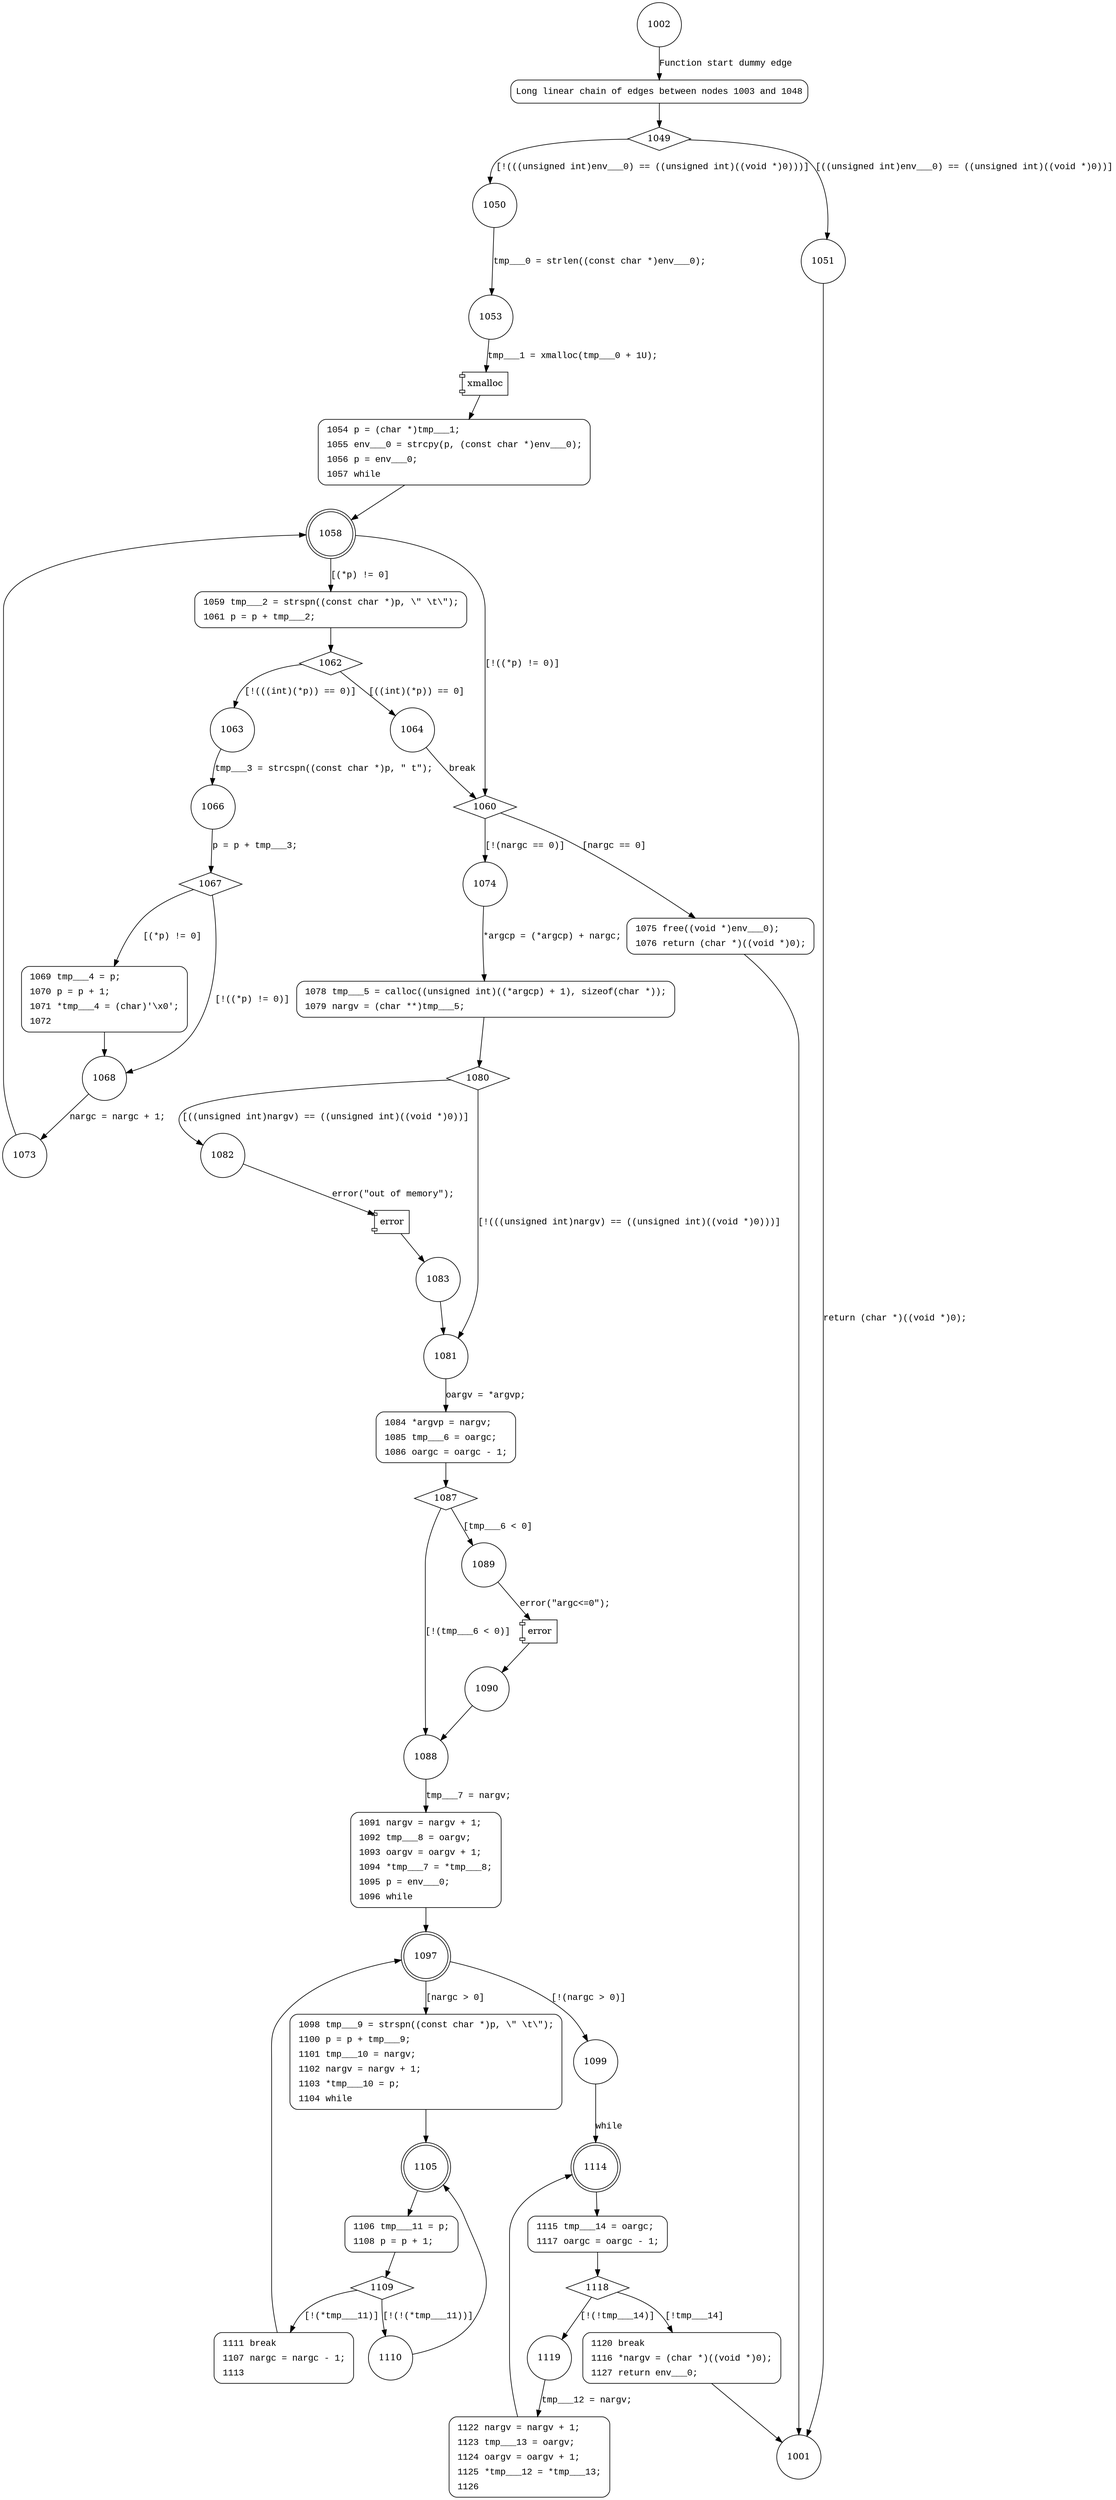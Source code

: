 digraph add_envopt {
1002 [shape="circle"]
1003 [shape="circle"]
1049 [shape="diamond"]
1050 [shape="circle"]
1051 [shape="circle"]
1053 [shape="circle"]
1054 [shape="circle"]
1058 [shape="doublecircle"]
1060 [shape="diamond"]
1059 [shape="circle"]
1062 [shape="diamond"]
1063 [shape="circle"]
1064 [shape="circle"]
1074 [shape="circle"]
1075 [shape="circle"]
1078 [shape="circle"]
1080 [shape="diamond"]
1081 [shape="circle"]
1082 [shape="circle"]
1083 [shape="circle"]
1084 [shape="circle"]
1087 [shape="diamond"]
1088 [shape="circle"]
1089 [shape="circle"]
1090 [shape="circle"]
1091 [shape="circle"]
1097 [shape="doublecircle"]
1099 [shape="circle"]
1098 [shape="circle"]
1105 [shape="doublecircle"]
1106 [shape="circle"]
1109 [shape="diamond"]
1110 [shape="circle"]
1111 [shape="circle"]
1114 [shape="doublecircle"]
1115 [shape="circle"]
1118 [shape="diamond"]
1119 [shape="circle"]
1120 [shape="circle"]
1122 [shape="circle"]
1066 [shape="circle"]
1067 [shape="diamond"]
1068 [shape="circle"]
1069 [shape="circle"]
1073 [shape="circle"]
1001 [shape="circle"]
1003 [style="filled,bold" penwidth="1" fillcolor="white" fontname="Courier New" shape="Mrecord" label="Long linear chain of edges between nodes 1003 and 1048"]
1003 -> 1049[label=""]
1054 [style="filled,bold" penwidth="1" fillcolor="white" fontname="Courier New" shape="Mrecord" label=<<table border="0" cellborder="0" cellpadding="3" bgcolor="white"><tr><td align="right">1054</td><td align="left">p = (char *)tmp___1;</td></tr><tr><td align="right">1055</td><td align="left">env___0 = strcpy(p, (const char *)env___0);</td></tr><tr><td align="right">1056</td><td align="left">p = env___0;</td></tr><tr><td align="right">1057</td><td align="left">while</td></tr></table>>]
1054 -> 1058[label=""]
1059 [style="filled,bold" penwidth="1" fillcolor="white" fontname="Courier New" shape="Mrecord" label=<<table border="0" cellborder="0" cellpadding="3" bgcolor="white"><tr><td align="right">1059</td><td align="left">tmp___2 = strspn((const char *)p, \" \t\");</td></tr><tr><td align="right">1061</td><td align="left">p = p + tmp___2;</td></tr></table>>]
1059 -> 1062[label=""]
1075 [style="filled,bold" penwidth="1" fillcolor="white" fontname="Courier New" shape="Mrecord" label=<<table border="0" cellborder="0" cellpadding="3" bgcolor="white"><tr><td align="right">1075</td><td align="left">free((void *)env___0);</td></tr><tr><td align="right">1076</td><td align="left">return (char *)((void *)0);</td></tr></table>>]
1075 -> 1001[label=""]
1078 [style="filled,bold" penwidth="1" fillcolor="white" fontname="Courier New" shape="Mrecord" label=<<table border="0" cellborder="0" cellpadding="3" bgcolor="white"><tr><td align="right">1078</td><td align="left">tmp___5 = calloc((unsigned int)((*argcp) + 1), sizeof(char *));</td></tr><tr><td align="right">1079</td><td align="left">nargv = (char **)tmp___5;</td></tr></table>>]
1078 -> 1080[label=""]
1084 [style="filled,bold" penwidth="1" fillcolor="white" fontname="Courier New" shape="Mrecord" label=<<table border="0" cellborder="0" cellpadding="3" bgcolor="white"><tr><td align="right">1084</td><td align="left">*argvp = nargv;</td></tr><tr><td align="right">1085</td><td align="left">tmp___6 = oargc;</td></tr><tr><td align="right">1086</td><td align="left">oargc = oargc - 1;</td></tr></table>>]
1084 -> 1087[label=""]
1091 [style="filled,bold" penwidth="1" fillcolor="white" fontname="Courier New" shape="Mrecord" label=<<table border="0" cellborder="0" cellpadding="3" bgcolor="white"><tr><td align="right">1091</td><td align="left">nargv = nargv + 1;</td></tr><tr><td align="right">1092</td><td align="left">tmp___8 = oargv;</td></tr><tr><td align="right">1093</td><td align="left">oargv = oargv + 1;</td></tr><tr><td align="right">1094</td><td align="left">*tmp___7 = *tmp___8;</td></tr><tr><td align="right">1095</td><td align="left">p = env___0;</td></tr><tr><td align="right">1096</td><td align="left">while</td></tr></table>>]
1091 -> 1097[label=""]
1098 [style="filled,bold" penwidth="1" fillcolor="white" fontname="Courier New" shape="Mrecord" label=<<table border="0" cellborder="0" cellpadding="3" bgcolor="white"><tr><td align="right">1098</td><td align="left">tmp___9 = strspn((const char *)p, \" \t\");</td></tr><tr><td align="right">1100</td><td align="left">p = p + tmp___9;</td></tr><tr><td align="right">1101</td><td align="left">tmp___10 = nargv;</td></tr><tr><td align="right">1102</td><td align="left">nargv = nargv + 1;</td></tr><tr><td align="right">1103</td><td align="left">*tmp___10 = p;</td></tr><tr><td align="right">1104</td><td align="left">while</td></tr></table>>]
1098 -> 1105[label=""]
1106 [style="filled,bold" penwidth="1" fillcolor="white" fontname="Courier New" shape="Mrecord" label=<<table border="0" cellborder="0" cellpadding="3" bgcolor="white"><tr><td align="right">1106</td><td align="left">tmp___11 = p;</td></tr><tr><td align="right">1108</td><td align="left">p = p + 1;</td></tr></table>>]
1106 -> 1109[label=""]
1111 [style="filled,bold" penwidth="1" fillcolor="white" fontname="Courier New" shape="Mrecord" label=<<table border="0" cellborder="0" cellpadding="3" bgcolor="white"><tr><td align="right">1111</td><td align="left">break</td></tr><tr><td align="right">1107</td><td align="left">nargc = nargc - 1;</td></tr><tr><td align="right">1113</td><td align="left"></td></tr></table>>]
1111 -> 1097[label=""]
1115 [style="filled,bold" penwidth="1" fillcolor="white" fontname="Courier New" shape="Mrecord" label=<<table border="0" cellborder="0" cellpadding="3" bgcolor="white"><tr><td align="right">1115</td><td align="left">tmp___14 = oargc;</td></tr><tr><td align="right">1117</td><td align="left">oargc = oargc - 1;</td></tr></table>>]
1115 -> 1118[label=""]
1120 [style="filled,bold" penwidth="1" fillcolor="white" fontname="Courier New" shape="Mrecord" label=<<table border="0" cellborder="0" cellpadding="3" bgcolor="white"><tr><td align="right">1120</td><td align="left">break</td></tr><tr><td align="right">1116</td><td align="left">*nargv = (char *)((void *)0);</td></tr><tr><td align="right">1127</td><td align="left">return env___0;</td></tr></table>>]
1120 -> 1001[label=""]
1122 [style="filled,bold" penwidth="1" fillcolor="white" fontname="Courier New" shape="Mrecord" label=<<table border="0" cellborder="0" cellpadding="3" bgcolor="white"><tr><td align="right">1122</td><td align="left">nargv = nargv + 1;</td></tr><tr><td align="right">1123</td><td align="left">tmp___13 = oargv;</td></tr><tr><td align="right">1124</td><td align="left">oargv = oargv + 1;</td></tr><tr><td align="right">1125</td><td align="left">*tmp___12 = *tmp___13;</td></tr><tr><td align="right">1126</td><td align="left"></td></tr></table>>]
1122 -> 1114[label=""]
1069 [style="filled,bold" penwidth="1" fillcolor="white" fontname="Courier New" shape="Mrecord" label=<<table border="0" cellborder="0" cellpadding="3" bgcolor="white"><tr><td align="right">1069</td><td align="left">tmp___4 = p;</td></tr><tr><td align="right">1070</td><td align="left">p = p + 1;</td></tr><tr><td align="right">1071</td><td align="left">*tmp___4 = (char)'\x0';</td></tr><tr><td align="right">1072</td><td align="left"></td></tr></table>>]
1069 -> 1068[label=""]
1002 -> 1003 [label="Function start dummy edge" fontname="Courier New"]
1049 -> 1050 [label="[!(((unsigned int)env___0) == ((unsigned int)((void *)0)))]" fontname="Courier New"]
1049 -> 1051 [label="[((unsigned int)env___0) == ((unsigned int)((void *)0))]" fontname="Courier New"]
1050 -> 1053 [label="tmp___0 = strlen((const char *)env___0);" fontname="Courier New"]
100231 [shape="component" label="xmalloc"]
1053 -> 100231 [label="tmp___1 = xmalloc(tmp___0 + 1U);" fontname="Courier New"]
100231 -> 1054 [label="" fontname="Courier New"]
1058 -> 1060 [label="[!((*p) != 0)]" fontname="Courier New"]
1058 -> 1059 [label="[(*p) != 0]" fontname="Courier New"]
1062 -> 1063 [label="[!(((int)(*p)) == 0)]" fontname="Courier New"]
1062 -> 1064 [label="[((int)(*p)) == 0]" fontname="Courier New"]
1060 -> 1074 [label="[!(nargc == 0)]" fontname="Courier New"]
1060 -> 1075 [label="[nargc == 0]" fontname="Courier New"]
1074 -> 1078 [label="*argcp = (*argcp) + nargc;" fontname="Courier New"]
1080 -> 1081 [label="[!(((unsigned int)nargv) == ((unsigned int)((void *)0)))]" fontname="Courier New"]
1080 -> 1082 [label="[((unsigned int)nargv) == ((unsigned int)((void *)0))]" fontname="Courier New"]
100232 [shape="component" label="error"]
1082 -> 100232 [label="error(\"out of memory\");" fontname="Courier New"]
100232 -> 1083 [label="" fontname="Courier New"]
1081 -> 1084 [label="oargv = *argvp;" fontname="Courier New"]
1087 -> 1088 [label="[!(tmp___6 < 0)]" fontname="Courier New"]
1087 -> 1089 [label="[tmp___6 < 0]" fontname="Courier New"]
100233 [shape="component" label="error"]
1089 -> 100233 [label="error(\"argc<=0\");" fontname="Courier New"]
100233 -> 1090 [label="" fontname="Courier New"]
1088 -> 1091 [label="tmp___7 = nargv;" fontname="Courier New"]
1097 -> 1099 [label="[!(nargc > 0)]" fontname="Courier New"]
1097 -> 1098 [label="[nargc > 0]" fontname="Courier New"]
1105 -> 1106 [label="" fontname="Courier New"]
1109 -> 1110 [label="[!(!(*tmp___11))]" fontname="Courier New"]
1109 -> 1111 [label="[!(*tmp___11)]" fontname="Courier New"]
1110 -> 1105 [label="" fontname="Courier New"]
1114 -> 1115 [label="" fontname="Courier New"]
1118 -> 1119 [label="[!(!tmp___14)]" fontname="Courier New"]
1118 -> 1120 [label="[!tmp___14]" fontname="Courier New"]
1119 -> 1122 [label="tmp___12 = nargv;" fontname="Courier New"]
1063 -> 1066 [label="tmp___3 = strcspn((const char *)p, \" \t\");" fontname="Courier New"]
1067 -> 1068 [label="[!((*p) != 0)]" fontname="Courier New"]
1067 -> 1069 [label="[(*p) != 0]" fontname="Courier New"]
1068 -> 1073 [label="nargc = nargc + 1;" fontname="Courier New"]
1051 -> 1001 [label="return (char *)((void *)0);" fontname="Courier New"]
1064 -> 1060 [label="break" fontname="Courier New"]
1083 -> 1081 [label="" fontname="Courier New"]
1090 -> 1088 [label="" fontname="Courier New"]
1099 -> 1114 [label="while" fontname="Courier New"]
1066 -> 1067 [label="p = p + tmp___3;" fontname="Courier New"]
1073 -> 1058 [label="" fontname="Courier New"]
}